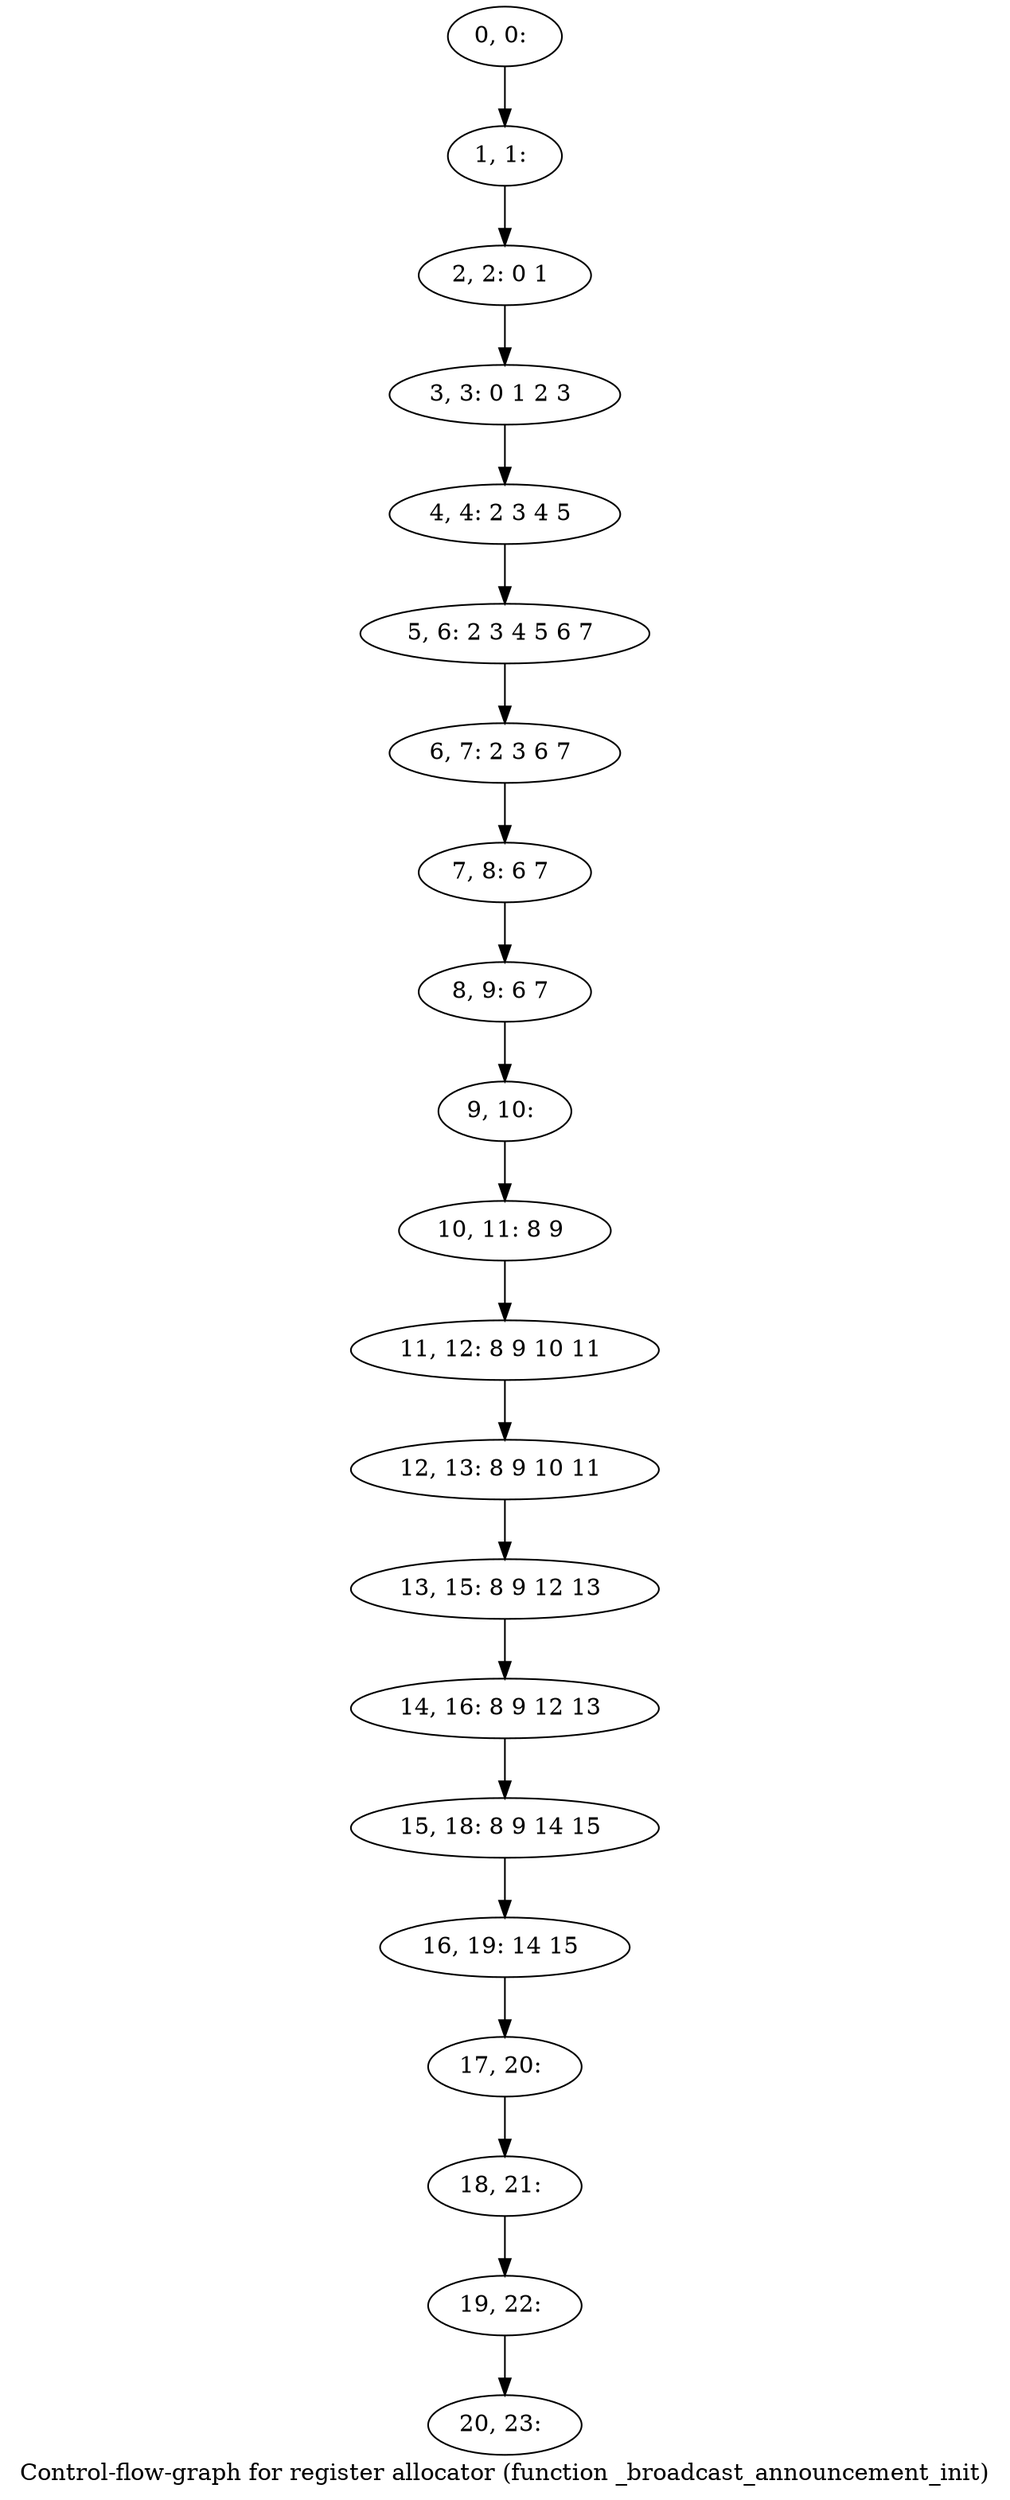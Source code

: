 digraph G {
graph [label="Control-flow-graph for register allocator (function _broadcast_announcement_init)"]
0[label="0, 0: "];
1[label="1, 1: "];
2[label="2, 2: 0 1 "];
3[label="3, 3: 0 1 2 3 "];
4[label="4, 4: 2 3 4 5 "];
5[label="5, 6: 2 3 4 5 6 7 "];
6[label="6, 7: 2 3 6 7 "];
7[label="7, 8: 6 7 "];
8[label="8, 9: 6 7 "];
9[label="9, 10: "];
10[label="10, 11: 8 9 "];
11[label="11, 12: 8 9 10 11 "];
12[label="12, 13: 8 9 10 11 "];
13[label="13, 15: 8 9 12 13 "];
14[label="14, 16: 8 9 12 13 "];
15[label="15, 18: 8 9 14 15 "];
16[label="16, 19: 14 15 "];
17[label="17, 20: "];
18[label="18, 21: "];
19[label="19, 22: "];
20[label="20, 23: "];
0->1 ;
1->2 ;
2->3 ;
3->4 ;
4->5 ;
5->6 ;
6->7 ;
7->8 ;
8->9 ;
9->10 ;
10->11 ;
11->12 ;
12->13 ;
13->14 ;
14->15 ;
15->16 ;
16->17 ;
17->18 ;
18->19 ;
19->20 ;
}
